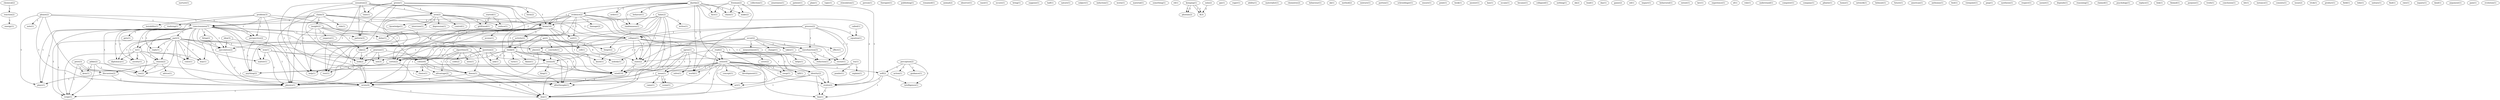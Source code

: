 digraph G {
  chemical [ label="chemical(2)" ];
  reaction [ label="reaction(2)" ];
  nurture [ label="nurture(1)" ];
  problem [ label="problem(3)" ];
  realising [ label="realising(1)" ];
  consciousness [ label="consciousness(7)" ];
  perspective [ label="perspective(2)" ];
  question [ label="question(2)" ];
  anything [ label="anything(2)" ];
  instability [ label="instability(1)" ];
  colour [ label="colour(6)" ];
  collection [ label="collection(1)" ];
  claim [ label="claim(3)" ];
  role [ label="role(1)" ];
  collapse [ label="collapse(1)" ];
  insight [ label="insight(2)" ];
  take [ label="take(2)" ];
  collapse [ label="collapse(1)" ];
  physics [ label="physics(1)" ];
  plays [ label="plays(1)" ];
  look [ label="look(2)" ];
  awareness [ label="awareness(1)" ];
  patient [ label="patient(1)" ];
  plan [ label="plan(1)" ];
  topic [ label="topic(1)" ];
  agree [ label="agree(1)" ];
  sense [ label="sense(4)" ];
  solve [ label="solve(1)" ];
  mean [ label="mean(3)" ];
  mean [ label="mean(1)" ];
  stimulation [ label="stimulation(1)" ];
  person [ label="person(1)" ];
  therapist [ label="therapist(1)" ];
  publishing [ label="publishing(1)" ];
  remained [ label="remained(1)" ];
  animal [ label="animal(2)" ];
  green [ label="green(1)" ];
  form [ label="form(2)" ];
  area [ label="area(2)" ];
  brain [ label="brain(10)" ];
  time [ label="time(1)" ];
  cortex [ label="cortex(2)" ];
  rest [ label="rest(1)" ];
  help [ label="help(1)" ];
  pattern [ label="pattern(3)" ];
  observer [ label="observer(1)" ];
  razor [ label="razor(1)" ];
  occurs [ label="occurs(1)" ];
  bring [ label="bring(1)" ];
  perception [ label="perception(2)" ];
  guidance [ label="guidance(1)" ];
  self [ label="self(2)" ];
  intelligence [ label="intelligence(1)" ];
  action [ label="action(1)" ];
  suppose [ label="suppose(1)" ];
  half [ label="half(1)" ];
  nature [ label="nature(1)" ];
  subject [ label="subject(1)" ];
  induction [ label="induction(1)" ];
  worm [ label="worm(1)" ];
  material [ label="material(1)" ];
  something [ label="something(1)" ];
  sensation [ label="sensation(2)" ];
  choice [ label="choice(1)" ];
  skarda [ label="skarda(2)" ];
  evidence [ label="evidence(2)" ];
  order [ label="order(1)" ];
  behavior [ label="behavior(1)" ];
  fact [ label="fact(1)" ];
  evolve [ label="evolve(2)" ];
  make [ label="make(2)" ];
  randomness [ label="randomness(1)" ];
  world [ label="world(1)" ];
  chaos [ label="chaos(1)" ];
  rd [ label="rd(1)" ];
  kempmp [ label="kempmp(1)" ];
  phoenix [ label="phoenix(2)" ];
  fi [ label="fi(3)" ];
  occur [ label="occur(2)" ];
  place [ label="place(2)" ];
  wavefunction [ label="wavefunction(3)" ];
  know [ label="know(1)" ];
  seems [ label="seems(4)" ];
  change [ label="change(1)" ];
  takes [ label="takes(1)" ];
  effect [ label="effect(1)" ];
  measurement [ label="measurement(1)" ];
  nobody [ label="nobody(1)" ];
  read [ label="read(2)" ];
  helps [ label="helps(1)" ];
  swap [ label="swap(1)" ];
  kill [ label="kill(1)" ];
  identity [ label="identity(2)" ];
  cover [ label="cover(2)" ];
  act [ label="act(1)" ];
  wrote [ label="wrote(4)" ];
  don [ label="don(1)" ];
  qm [ label="qm(1)" ];
  roger [ label="roger(1)" ];
  kempmp [ label="kempmp(1)" ];
  process [ label="process(2)" ];
  reduction [ label="reduction(1)" ];
  vector [ label="vector(1)" ];
  state [ label="state(2)" ];
  equation [ label="equation(1)" ];
  go [ label="go(2)" ];
  conclude [ label="conclude(1)" ];
  cell [ label="cell(1)" ];
  mind [ label="mind(10)" ];
  forget [ label="forget(2)" ];
  ability [ label="ability(1)" ];
  materialist [ label="materialist(1)" ];
  development [ label="development(1)" ];
  concept [ label="concept(1)" ];
  line [ label="line(1)" ];
  chemistry [ label="chemistry(2)" ];
  behaviour [ label="behaviour(1)" ];
  started [ label="started(1)" ];
  girlfriend [ label="girlfriend(1)" ];
  seduce [ label="seduce(1)" ];
  uk [ label="uk(1)" ];
  method [ label="method(2)" ];
  mixture [ label="mixture(1)" ];
  damage [ label="damage(2)" ];
  delay [ label="delay(1)" ];
  activity [ label="activity(2)" ];
  think [ label="think(4)" ];
  sort [ label="sort(1)" ];
  afterthought [ label="afterthought(1)" ];
  please [ label="please(2)" ];
  discussion [ label="discussion(2)" ];
  note [ label="note(1)" ];
  portion [ label="portion(1)" ];
  schroedinger [ label="schroedinger(1)" ];
  kalat [ label="kalat(2)" ];
  writes [ label="writes(1)" ];
  algorithm [ label="algorithm(4)" ];
  code [ label="code(2)" ];
  sees [ label="sees(1)" ];
  doesn [ label="doesn(1)" ];
  doesn [ label="doesn(1)" ];
  advantage [ label="advantage(2)" ];
  ensure [ label="ensure(1)" ];
  point [ label="point(1)" ];
  book [ label="book(1)" ];
  answer [ label="answer(1)" ];
  kax [ label="kax(1)" ];
  gets [ label="gets(1)" ];
  part [ label="part(3)" ];
  re [ label="re(1)" ];
  reply [ label="reply(1)" ];
  voice [ label="voice(1)" ];
  reason [ label="reason(2)" ];
  way [ label="way(1)" ];
  diplomacy [ label="diplomacy(1)" ];
  society [ label="society(1)" ];
  firing [ label="firing(2)" ];
  speculation [ label="speculation(2)" ];
  isn [ label="isn(2)" ];
  verge [ label="verge(1)" ];
  occam [ label="occam(1)" ];
  won [ label="won(1)" ];
  matter [ label="matter(1)" ];
  control [ label="control(1)" ];
  knowledge [ label="knowledge(1)" ];
  interview [ label="interview(1)" ];
  depression [ label="depression(1)" ];
  energy [ label="energy(1)" ];
  became [ label="became(1)" ];
  collapsed [ label="collapsed(1)" ];
  nothing [ label="nothing(1)" ];
  see [ label="see(3)" ];
  ok [ label="ok(2)" ];
  lead [ label="lead(1)" ];
  day [ label="day(1)" ];
  game [ label="game(2)" ];
  ed [ label="ed(1)" ];
  advice [ label="advice(1)" ];
  impact [ label="impact(1)" ];
  behavioral [ label="behavioral(1)" ];
  extent [ label="extent(1)" ];
  kev [ label="kev(1)" ];
  access [ label="access(1)" ];
  experience [ label="experience(1)" ];
  sf [ label="sf(1)" ];
  rule [ label="rule(1)" ];
  understand [ label="understand(1)" ];
  computer [ label="computer(1)" ];
  company [ label="company(1)" ];
  ask [ label="ask(1)" ];
  freeman [ label="freeman(2)" ];
  pihatie [ label="pihatie(1)" ];
  flame [ label="flame(1)" ];
  turn [ label="turn(1)" ];
  homo [ label="homo(1)" ];
  emperor [ label="emperor(1)" ];
  network [ label="network(1)" ];
  belmont [ label="belmont(1)" ];
  future [ label="future(1)" ];
  american [ label="american(1)" ];
  anthoney [ label="anthoney(1)" ];
  feel [ label="feel(1)" ];
  viewpoint [ label="viewpoint(1)" ];
  pmp [ label="pmp(1)" ];
  synthesis [ label="synthesis(1)" ];
  respect [ label="respect(1)" ];
  usenet [ label="usenet(1)" ];
  depends [ label="depends(1)" ];
  reasoning [ label="reasoning(1)" ];
  claimed [ label="claimed(1)" ];
  oulu [ label="oulu(2)" ];
  psychology [ label="psychology(1)" ];
  came [ label="came(1)" ];
  scene [ label="scene(1)" ];
  replace [ label="replace(1)" ];
  link [ label="link(1)" ];
  try [ label="try(1)" ];
  explain [ label="explain(1)" ];
  ponder [ label="ponder(1)" ];
  king [ label="king(1)" ];
  idea [ label="idea(3)" ];
  petri [ label="petri(3)" ];
  kem [ label="kem(1)" ];
  pihko [ label="pihko(2)" ];
  finland [ label="finland(1)" ];
  purpose [ label="purpose(1)" ];
  truth [ label="truth(1)" ];
  conclusion [ label="conclusion(1)" ];
  bit [ label="bit(1)" ];
  instance [ label="instance(1)" ];
  penrose [ label="penrose(1)" ];
  consists [ label="consists(1)" ];
  called [ label="called(1)" ];
  issue [ label="issue(2)" ];
  trick [ label="trick(1)" ];
  product [ label="product(1)" ];
  field [ label="field(1)" ];
  lobe [ label="lobe(1)" ];
  oulu [ label="oulu(2)" ];
  try [ label="try(1)" ];
  unitary [ label="unitary(1)" ];
  find [ label="find(1)" ];
  rate [ label="rate(1)" ];
  inquiry [ label="inquiry(1)" ];
  kind [ label="kind(1)" ];
  argument [ label="argument(1)" ];
  pain [ label="pain(1)" ];
  evolution [ label="evolution(1)" ];
  chemical -> reaction [ label="1" ];
  problem -> realising [ label="1" ];
  problem -> consciousness [ label="1" ];
  problem -> perspective [ label="1" ];
  problem -> question [ label="1" ];
  problem -> anything [ label="1" ];
  problem -> instability [ label="1" ];
  problem -> colour [ label="1" ];
  claim -> role [ label="1" ];
  claim -> consciousness [ label="1" ];
  claim -> collapse [ label="2" ];
  claim -> insight [ label="2" ];
  claim -> take [ label="2" ];
  claim -> collapse [ label="2" ];
  claim -> physics [ label="1" ];
  claim -> plays [ label="1" ];
  claim -> look [ label="2" ];
  agree -> sense [ label="1" ];
  agree -> solve [ label="1" ];
  agree -> mean [ label="1" ];
  agree -> physics [ label="1" ];
  agree -> mean [ label="1" ];
  green -> form [ label="1" ];
  green -> area [ label="1" ];
  green -> brain [ label="1" ];
  green -> time [ label="1" ];
  green -> cortex [ label="1" ];
  green -> rest [ label="1" ];
  green -> help [ label="1" ];
  green -> pattern [ label="1" ];
  perception -> guidance [ label="1" ];
  perception -> self [ label="1" ];
  perception -> intelligence [ label="1" ];
  perception -> action [ label="1" ];
  sensation -> area [ label="1" ];
  sensation -> brain [ label="1" ];
  sensation -> time [ label="1" ];
  sensation -> cortex [ label="1" ];
  sensation -> rest [ label="1" ];
  sensation -> help [ label="1" ];
  sensation -> choice [ label="1" ];
  sensation -> pattern [ label="1" ];
  skarda -> sense [ label="1" ];
  skarda -> evidence [ label="2" ];
  skarda -> brain [ label="1" ];
  skarda -> order [ label="1" ];
  skarda -> behavior [ label="1" ];
  skarda -> fact [ label="2" ];
  skarda -> evolve [ label="2" ];
  skarda -> make [ label="1" ];
  skarda -> randomness [ label="2" ];
  skarda -> world [ label="1" ];
  skarda -> chaos [ label="1" ];
  kempmp -> phoenix [ label="1" ];
  kempmp -> fi [ label="1" ];
  occur -> place [ label="1" ];
  occur -> wavefunction [ label="1" ];
  occur -> know [ label="1" ];
  occur -> seems [ label="1" ];
  occur -> change [ label="1" ];
  occur -> takes [ label="1" ];
  occur -> effect [ label="1" ];
  occur -> measurement [ label="1" ];
  occur -> nobody [ label="1" ];
  read -> helps [ label="1" ];
  read -> sense [ label="1" ];
  read -> swap [ label="1" ];
  read -> kill [ label="1" ];
  read -> identity [ label="1" ];
  read -> cover [ label="1" ];
  read -> act [ label="1" ];
  read -> wrote [ label="1" ];
  read -> don [ label="1" ];
  kempmp -> phoenix [ label="1" ];
  kempmp -> fi [ label="1" ];
  process -> collapse [ label="1" ];
  process -> wavefunction [ label="1" ];
  process -> reduction [ label="1" ];
  process -> vector [ label="1" ];
  process -> collapse [ label="1" ];
  process -> state [ label="1" ];
  process -> equation [ label="1" ];
  go -> conclude [ label="1" ];
  go -> cell [ label="1" ];
  go -> take [ label="1" ];
  go -> wrote [ label="1" ];
  go -> mind [ label="1" ];
  go -> forget [ label="1" ];
  go -> don [ label="1" ];
  sense -> swap [ label="1" ];
  sense -> development [ label="1" ];
  sense -> solve [ label="1" ];
  sense -> concept [ label="1" ];
  sense -> self [ label="1" ];
  sense -> mean [ label="1" ];
  sense -> kill [ label="1" ];
  sense -> identity [ label="2" ];
  sense -> physics [ label="1" ];
  sense -> evolve [ label="1" ];
  sense -> line [ label="1" ];
  sense -> mean [ label="1" ];
  sense -> act [ label="1" ];
  sense -> world [ label="1" ];
  sense -> don [ label="1" ];
  started -> girlfriend [ label="1" ];
  started -> seduce [ label="1" ];
  evidence -> damage [ label="1" ];
  evidence -> consciousness [ label="1" ];
  evidence -> delay [ label="1" ];
  evidence -> brain [ label="1" ];
  evidence -> activity [ label="1" ];
  evidence -> think [ label="1" ];
  evidence -> cortex [ label="1" ];
  evidence -> evolve [ label="1" ];
  evidence -> sort [ label="1" ];
  evidence -> randomness [ label="1" ];
  evidence -> mind [ label="1" ];
  evidence -> afterthought [ label="1" ];
  please -> consciousness [ label="1" ];
  please -> perspective [ label="1" ];
  please -> discussion [ label="1" ];
  please -> physics [ label="1" ];
  please -> plays [ label="1" ];
  please -> note [ label="1" ];
  kalat -> brain [ label="1" ];
  kalat -> cell [ label="1" ];
  kalat -> take [ label="1" ];
  kalat -> state [ label="1" ];
  kalat -> wrote [ label="1" ];
  kalat -> mind [ label="1" ];
  kalat -> writes [ label="1" ];
  kalat -> forget [ label="1" ];
  kalat -> don [ label="1" ];
  algorithm -> code [ label="1" ];
  algorithm -> sees [ label="1" ];
  algorithm -> colour [ label="1" ];
  algorithm -> doesn [ label="1" ];
  algorithm -> doesn [ label="1" ];
  algorithm -> advantage [ label="1" ];
  consciousness -> gets [ label="1" ];
  consciousness -> part [ label="1" ];
  consciousness -> re [ label="1" ];
  consciousness -> reply [ label="1" ];
  consciousness -> perspective [ label="1" ];
  consciousness -> delay [ label="1" ];
  consciousness -> voice [ label="1" ];
  consciousness -> reason [ label="1" ];
  consciousness -> way [ label="1" ];
  consciousness -> diplomacy [ label="1" ];
  consciousness -> society [ label="1" ];
  consciousness -> firing [ label="1" ];
  consciousness -> speculation [ label="1" ];
  consciousness -> isn [ label="1" ];
  consciousness -> anything [ label="2" ];
  consciousness -> physics [ label="1" ];
  consciousness -> plays [ label="1" ];
  consciousness -> wrote [ label="1" ];
  consciousness -> pattern [ label="1" ];
  consciousness -> afterthought [ label="1" ];
  consciousness -> verge [ label="1" ];
  part -> place [ label="1" ];
  part -> re [ label="1" ];
  part -> won [ label="1" ];
  part -> reply [ label="1" ];
  part -> voice [ label="1" ];
  part -> reason [ label="1" ];
  part -> way [ label="1" ];
  part -> diplomacy [ label="1" ];
  part -> matter [ label="1" ];
  part -> society [ label="1" ];
  part -> speculation [ label="1" ];
  part -> isn [ label="1" ];
  part -> physics [ label="1" ];
  part -> wrote [ label="1" ];
  part -> verge [ label="1" ];
  area -> brain [ label="1" ];
  area -> girlfriend [ label="1" ];
  area -> control [ label="1" ];
  area -> cortex [ label="1" ];
  area -> knowledge [ label="1" ];
  area -> seduce [ label="1" ];
  area -> interview [ label="1" ];
  area -> depression [ label="1" ];
  area -> rest [ label="1" ];
  area -> help [ label="1" ];
  reaction -> energy [ label="1" ];
  place -> know [ label="1" ];
  place -> seems [ label="1" ];
  place -> physics [ label="1" ];
  place -> nobody [ label="1" ];
  re -> voice [ label="1" ];
  re -> reason [ label="1" ];
  re -> way [ label="1" ];
  re -> diplomacy [ label="1" ];
  re -> society [ label="1" ];
  re -> isn [ label="1" ];
  re -> verge [ label="1" ];
  won -> matter [ label="1" ];
  won -> physics [ label="1" ];
  won -> colour [ label="1" ];
  won -> see [ label="1" ];
  perspective -> anything [ label="1" ];
  collapse -> wavefunction [ label="1" ];
  collapse -> reduction [ label="1" ];
  collapse -> take [ label="1" ];
  collapse -> vector [ label="1" ];
  collapse -> state [ label="1" ];
  collapse -> look [ label="1" ];
  reason -> discussion [ label="1" ];
  reason -> advice [ label="1" ];
  reason -> isn [ label="1" ];
  wavefunction -> reduction [ label="1" ];
  wavefunction -> vector [ label="1" ];
  wavefunction -> state [ label="1" ];
  brain -> activity [ label="3" ];
  brain -> think [ label="3" ];
  brain -> matter [ label="1" ];
  brain -> cortex [ label="3" ];
  brain -> access [ label="1" ];
  brain -> state [ label="1" ];
  brain -> speculation [ label="1" ];
  brain -> physics [ label="1" ];
  brain -> sort [ label="3" ];
  brain -> mind [ label="4" ];
  brain -> afterthought [ label="3" ];
  activity -> think [ label="1" ];
  activity -> cortex [ label="1" ];
  activity -> afterthought [ label="1" ];
  discussion -> physics [ label="1" ];
  discussion -> plays [ label="1" ];
  question -> ask [ label="1" ];
  question -> seems [ label="1" ];
  question -> colour [ label="1" ];
  question -> see [ label="1" ];
  freeman -> fact [ label="1" ];
  freeman -> evolve [ label="1" ];
  freeman -> make [ label="1" ];
  freeman -> randomness [ label="1" ];
  freeman -> world [ label="1" ];
  freeman -> chaos [ label="1" ];
  think -> ask [ label="1" ];
  think -> cortex [ label="1" ];
  think -> flame [ label="1" ];
  think -> seems [ label="1" ];
  think -> mind [ label="1" ];
  think -> turn [ label="1" ];
  think -> see [ label="1" ];
  think -> afterthought [ label="1" ];
  insight -> take [ label="1" ];
  insight -> collapse [ label="1" ];
  insight -> emperor [ label="1" ];
  insight -> physics [ label="1" ];
  insight -> look [ label="1" ];
  insight -> mind [ label="1" ];
  self -> evolve [ label="1" ];
  self -> intelligence [ label="1" ];
  self -> line [ label="1" ];
  oulu -> fi [ label="2" ];
  cortex -> rest [ label="1" ];
  cortex -> help [ label="1" ];
  cortex -> afterthought [ label="1" ];
  take -> wrote [ label="1" ];
  take -> look [ label="2" ];
  mean -> came [ label="1" ];
  mean -> physics [ label="1" ];
  mean -> scene [ label="1" ];
  collapse -> state [ label="1" ];
  collapse -> look [ label="1" ];
  firing -> speculation [ label="1" ];
  try -> explain [ label="1" ];
  try -> anything [ label="1" ];
  try -> ponder [ label="1" ];
  try -> mind [ label="1" ];
  identity -> evolve [ label="1" ];
  identity -> line [ label="1" ];
  identity -> act [ label="1" ];
  identity -> don [ label="1" ];
  state -> mind [ label="1" ];
  seems -> king [ label="1" ];
  seems -> anything [ label="1" ];
  seems -> mind [ label="1" ];
  idea -> speculation [ label="1" ];
  idea -> physics [ label="1" ];
  petri -> isn [ label="1" ];
  petri -> kem [ label="1" ];
  petri -> wrote [ label="1" ];
  petri -> verge [ label="1" ];
  pihko -> isn [ label="1" ];
  pihko -> kem [ label="1" ];
  pihko -> wrote [ label="1" ];
  pihko -> verge [ label="1" ];
  speculation -> physics [ label="1" ];
  penrose -> physics [ label="1" ];
  penrose -> look [ label="1" ];
  penrose -> mind [ label="1" ];
  penrose -> see [ label="1" ];
  called -> equation [ label="1" ];
  evolve -> line [ label="1" ];
  colour -> doesn [ label="1" ];
  colour -> choice [ label="1" ];
  colour -> doesn [ label="1" ];
  colour -> advantage [ label="1" ];
  doesn -> act [ label="1" ];
  doesn -> wrote [ label="1" ];
  doesn -> don [ label="1" ];
  mean -> scene [ label="1" ];
  wrote -> don [ label="1" ];
  wrote -> verge [ label="1" ];
  doesn -> don [ label="1" ];
  advantage -> don [ label="1" ];
  mind -> afterthought [ label="1" ];
}
